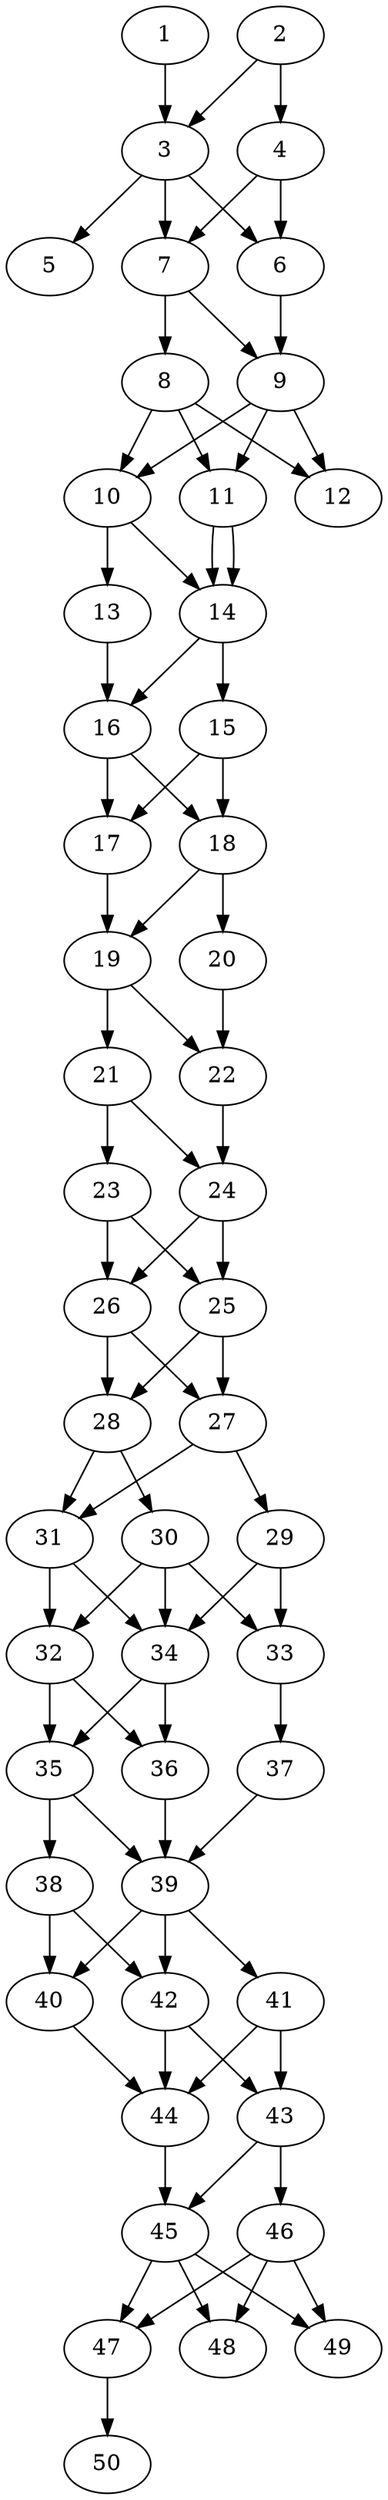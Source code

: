 // DAG automatically generated by daggen at Thu Oct  3 14:07:56 2019
// ./daggen --dot -n 50 --ccr 0.5 --fat 0.3 --regular 0.9 --density 0.9 --mindata 5242880 --maxdata 52428800 
digraph G {
  1 [size="15452160", alpha="0.13", expect_size="7726080"] 
  1 -> 3 [size ="7726080"]
  2 [size="77649920", alpha="0.01", expect_size="38824960"] 
  2 -> 3 [size ="38824960"]
  2 -> 4 [size ="38824960"]
  3 [size="54274048", alpha="0.09", expect_size="27137024"] 
  3 -> 5 [size ="27137024"]
  3 -> 6 [size ="27137024"]
  3 -> 7 [size ="27137024"]
  4 [size="71530496", alpha="0.06", expect_size="35765248"] 
  4 -> 6 [size ="35765248"]
  4 -> 7 [size ="35765248"]
  5 [size="90306560", alpha="0.13", expect_size="45153280"] 
  6 [size="42729472", alpha="0.01", expect_size="21364736"] 
  6 -> 9 [size ="21364736"]
  7 [size="54765568", alpha="0.01", expect_size="27382784"] 
  7 -> 8 [size ="27382784"]
  7 -> 9 [size ="27382784"]
  8 [size="73308160", alpha="0.13", expect_size="36654080"] 
  8 -> 10 [size ="36654080"]
  8 -> 11 [size ="36654080"]
  8 -> 12 [size ="36654080"]
  9 [size="60983296", alpha="0.10", expect_size="30491648"] 
  9 -> 10 [size ="30491648"]
  9 -> 11 [size ="30491648"]
  9 -> 12 [size ="30491648"]
  10 [size="69857280", alpha="0.04", expect_size="34928640"] 
  10 -> 13 [size ="34928640"]
  10 -> 14 [size ="34928640"]
  11 [size="52537344", alpha="0.11", expect_size="26268672"] 
  11 -> 14 [size ="26268672"]
  11 -> 14 [size ="26268672"]
  12 [size="17936384", alpha="0.02", expect_size="8968192"] 
  13 [size="21774336", alpha="0.19", expect_size="10887168"] 
  13 -> 16 [size ="10887168"]
  14 [size="65292288", alpha="0.01", expect_size="32646144"] 
  14 -> 15 [size ="32646144"]
  14 -> 16 [size ="32646144"]
  15 [size="95688704", alpha="0.20", expect_size="47844352"] 
  15 -> 17 [size ="47844352"]
  15 -> 18 [size ="47844352"]
  16 [size="62636032", alpha="0.03", expect_size="31318016"] 
  16 -> 17 [size ="31318016"]
  16 -> 18 [size ="31318016"]
  17 [size="67694592", alpha="0.10", expect_size="33847296"] 
  17 -> 19 [size ="33847296"]
  18 [size="73529344", alpha="0.17", expect_size="36764672"] 
  18 -> 19 [size ="36764672"]
  18 -> 20 [size ="36764672"]
  19 [size="41830400", alpha="0.06", expect_size="20915200"] 
  19 -> 21 [size ="20915200"]
  19 -> 22 [size ="20915200"]
  20 [size="87089152", alpha="0.03", expect_size="43544576"] 
  20 -> 22 [size ="43544576"]
  21 [size="13346816", alpha="0.01", expect_size="6673408"] 
  21 -> 23 [size ="6673408"]
  21 -> 24 [size ="6673408"]
  22 [size="64516096", alpha="0.13", expect_size="32258048"] 
  22 -> 24 [size ="32258048"]
  23 [size="71854080", alpha="0.15", expect_size="35927040"] 
  23 -> 25 [size ="35927040"]
  23 -> 26 [size ="35927040"]
  24 [size="69105664", alpha="0.09", expect_size="34552832"] 
  24 -> 25 [size ="34552832"]
  24 -> 26 [size ="34552832"]
  25 [size="75104256", alpha="0.01", expect_size="37552128"] 
  25 -> 27 [size ="37552128"]
  25 -> 28 [size ="37552128"]
  26 [size="74545152", alpha="0.19", expect_size="37272576"] 
  26 -> 27 [size ="37272576"]
  26 -> 28 [size ="37272576"]
  27 [size="87611392", alpha="0.07", expect_size="43805696"] 
  27 -> 29 [size ="43805696"]
  27 -> 31 [size ="43805696"]
  28 [size="42186752", alpha="0.07", expect_size="21093376"] 
  28 -> 30 [size ="21093376"]
  28 -> 31 [size ="21093376"]
  29 [size="27049984", alpha="0.19", expect_size="13524992"] 
  29 -> 33 [size ="13524992"]
  29 -> 34 [size ="13524992"]
  30 [size="53743616", alpha="0.03", expect_size="26871808"] 
  30 -> 32 [size ="26871808"]
  30 -> 33 [size ="26871808"]
  30 -> 34 [size ="26871808"]
  31 [size="66363392", alpha="0.17", expect_size="33181696"] 
  31 -> 32 [size ="33181696"]
  31 -> 34 [size ="33181696"]
  32 [size="69877760", alpha="0.11", expect_size="34938880"] 
  32 -> 35 [size ="34938880"]
  32 -> 36 [size ="34938880"]
  33 [size="37081088", alpha="0.08", expect_size="18540544"] 
  33 -> 37 [size ="18540544"]
  34 [size="11763712", alpha="0.17", expect_size="5881856"] 
  34 -> 35 [size ="5881856"]
  34 -> 36 [size ="5881856"]
  35 [size="54968320", alpha="0.04", expect_size="27484160"] 
  35 -> 38 [size ="27484160"]
  35 -> 39 [size ="27484160"]
  36 [size="57774080", alpha="0.02", expect_size="28887040"] 
  36 -> 39 [size ="28887040"]
  37 [size="52426752", alpha="0.12", expect_size="26213376"] 
  37 -> 39 [size ="26213376"]
  38 [size="83206144", alpha="0.15", expect_size="41603072"] 
  38 -> 40 [size ="41603072"]
  38 -> 42 [size ="41603072"]
  39 [size="24190976", alpha="0.05", expect_size="12095488"] 
  39 -> 40 [size ="12095488"]
  39 -> 41 [size ="12095488"]
  39 -> 42 [size ="12095488"]
  40 [size="20254720", alpha="0.11", expect_size="10127360"] 
  40 -> 44 [size ="10127360"]
  41 [size="36397056", alpha="0.18", expect_size="18198528"] 
  41 -> 43 [size ="18198528"]
  41 -> 44 [size ="18198528"]
  42 [size="20297728", alpha="0.17", expect_size="10148864"] 
  42 -> 43 [size ="10148864"]
  42 -> 44 [size ="10148864"]
  43 [size="73783296", alpha="0.08", expect_size="36891648"] 
  43 -> 45 [size ="36891648"]
  43 -> 46 [size ="36891648"]
  44 [size="19396608", alpha="0.12", expect_size="9698304"] 
  44 -> 45 [size ="9698304"]
  45 [size="100689920", alpha="0.09", expect_size="50344960"] 
  45 -> 47 [size ="50344960"]
  45 -> 48 [size ="50344960"]
  45 -> 49 [size ="50344960"]
  46 [size="25380864", alpha="0.20", expect_size="12690432"] 
  46 -> 47 [size ="12690432"]
  46 -> 48 [size ="12690432"]
  46 -> 49 [size ="12690432"]
  47 [size="34363392", alpha="0.07", expect_size="17181696"] 
  47 -> 50 [size ="17181696"]
  48 [size="90474496", alpha="0.01", expect_size="45237248"] 
  49 [size="68018176", alpha="0.19", expect_size="34009088"] 
  50 [size="92710912", alpha="0.06", expect_size="46355456"] 
}
